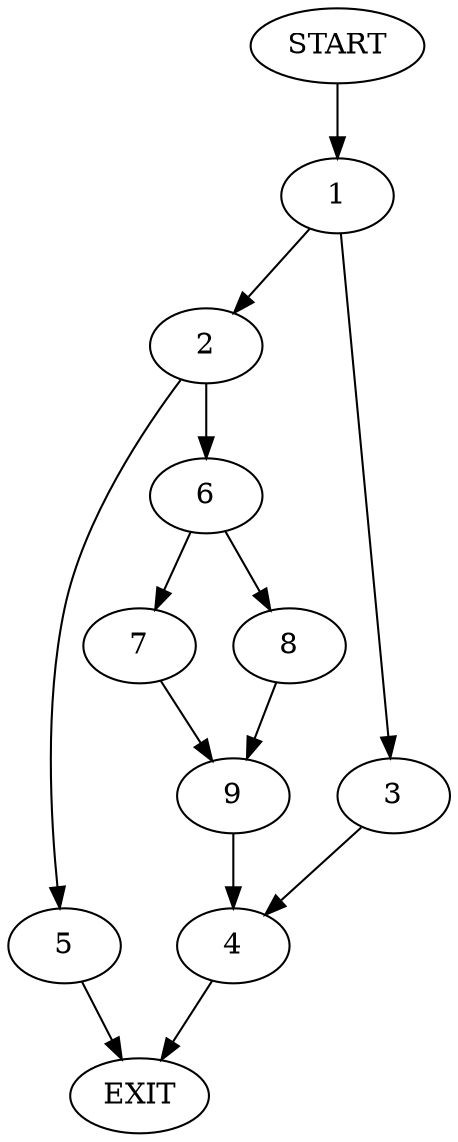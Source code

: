 digraph {
0 [label="START"]
10 [label="EXIT"]
0 -> 1
1 -> 2
1 -> 3
3 -> 4
2 -> 5
2 -> 6
5 -> 10
6 -> 7
6 -> 8
8 -> 9
7 -> 9
9 -> 4
4 -> 10
}
